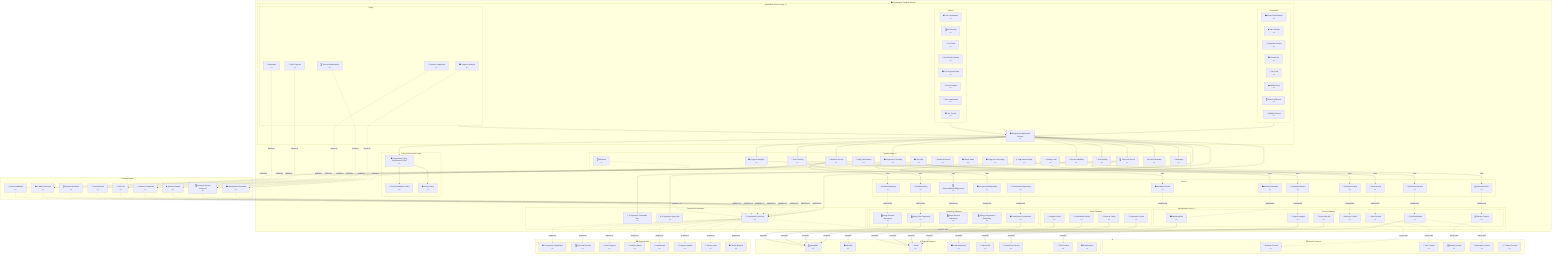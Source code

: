 graph TB
    %% ===== PROGRESSION TRACKING CONTEXT =====
    subgraph ProgressionContext ["📈 Progression Tracking Context"]
        
        %% ===== APPLICATION SERVICE LAYER =====
        subgraph ProgressionApplicationLayer ["Application Service Layer <<Application>>"]
            ProgressionApplicationService["📈 Progression Application Service<br/><<ApplicationService>>"]
            
            %% Commands
            subgraph ProgressionCommands ["Commands"]
                RecordPerformanceCmd["📊 Record Performance<br/><<Command>>"]
                StartSessionCmd["▶️ Start Session<br/><<Command>>"]
                CompleteSessionCmd["✅ Complete Session<br/><<Command>>"]
                RecordSetCmd["📊 Record Set<br/><<Command>>"]
                SetGoalCmd["🎯 Set Goal<br/><<Command>>"]
                UpdateGoalCmd["✏️ Update Goal<br/><<Command>>"]
                AchieveMilestoneCmd["🎖️ Achieve Milestone<br/><<Command>>"]
                ValidateRecordCmd["✅ Validate Record<br/><<Command>>"]
            end
            
            %% Queries
            subgraph ProgressionQueries ["Queries"]
                GetProgressionQuery["📈 Get Progression<br/><<Query>>"]
                GetPersonalRecordsQuery["🏆 Get Records<br/><<Query>>"]
                GetGoalsQuery["🎯 Get Goals<br/><<Query>>"]
                GetSessionHistoryQuery["📅 Get Session History<br/><<Query>>"]
                GetProgressStatsQuery["📊 Get Progress Stats<br/><<Query>>"]
                GetInsightsQuery["🤖 Get AI Insights<br/><<Query>>"]
                GetLeaderboardQuery["🏅 Get Leaderboard<br/><<Query>>"]
                GetTrendsQuery["📈 Get Trends<br/><<Query>>"]
            end
            
            %% Sagas
            subgraph ProgressionSagas ["Sagas"]
                SessionCompletionSaga["📝 Session Completion<br/><<Saga>>"]
                RecordAchievementSaga["🏆 Record Achievement<br/><<Saga>>"]
                GoalProgressSaga["🎯 Goal Progress<br/><<Saga>>"]
                ProgressAnalysisSaga["📊 Progress Analysis<br/><<Saga>>"]
                MotivationSaga["💪 Motivation<br/><<Saga>>"]
            end
        end
        
        %% ===== DOMAIN LAYER (HEXAGON CORE) =====
        subgraph ProgressionDomain ["Domain Layer <<DomainCore>>"]
            direction TB
            
            %% Aggregates
            ProgressionTracking["📈 Progression Tracking<br/><<AggregateRoot>>"]
            PersonalRecord["🏆 Personal Record<br/><<AggregateRoot>>"]
            GoalTracking["🎯 Goal Tracking<br/><<AggregateRoot>>"]
            WorkoutSession["📝 Workout Session<br/><<AggregateRoot>>"]
            
            %% Entities
            DailyPerformance["📅 Daily Performance<br/><<Entity>>"]
            Milestone["🎖️ Milestone<br/><<Entity>>"]
            SetData["📊 Set Data<br/><<Entity>>"]
            WorkoutSessionExercise["🎯 Session Exercise<br/><<Entity>>"]
            
            %% Value Objects
            MetricValue["📊 Metric Value<br/><<ValueObject>>"]
            ProgressPercentage["📈 Progress Percentage<br/><<ValueObject>>"]
            ImprovementRate["⬆️ Improvement Rate<br/><<ValueObject>>"]
            TrainingLoad["💪 Training Load<br/><<ValueObject>>"]
            
            %% Domain Services
            ProgressAnalysisService["📊 Progress Analysis<br/><<DomainService>>"]
            GoalSettingService["🎯 Goal Setting<br/><<DomainService>>"]
            RecordValidationService["✅ Record Validation<br/><<DomainService>>"]
            LoadCalculationService["⚖️ Load Calculation<br/><<DomainService>>"]
            MotivationService["💪 Motivation<br/><<DomainService>>"]
        end
        
        %% ===== PORTS (DOMAIN INTERFACES) =====
        subgraph ProgressionPorts ["Ports <<Port>>"]
            direction TB
            
            %% Repository Ports
            IProgressionRepo["📈 IProgressionRepository<br/><<Port>>"]
            IPersonalRecordRepo["🏆 IPersonalRecordRepository<br/><<Port>>"]
            IGoalRepo["🎯 IGoalRepository<br/><<Port>>"]
            ISessionRepo["📝 ISessionRepository<br/><<Port>>"]
            IPerformanceRepo["📅 IPerformanceRepository<br/><<Port>>"]
            
            %% Service Ports
            IMetricsCalculator["📊 IMetricsCalculator<br/><<Port>>"]
            IAnalyticsService["📈 IAnalyticsService<br/><<Port>>"]
            INotificationService["🔔 INotificationService<br/><<Port>>"]
            IAIInsightsService["🤖 IAIInsightsService<br/><<Port>>"]
            IWorkoutService["💪 IWorkoutService<br/><<Port>>"]
            IUserService["👤 IUserService<br/><<Port>>"]
            IIdentityService["🆔 IIdentityService<br/><<Port>>"]
        end
        
        %% ===== INFRASTRUCTURE LAYER (ADAPTERS) =====
        subgraph ProgressionAdapters ["Infrastructure Layer <<Adapter>>"]
            direction TB
            
            %% Repository Adapters
            subgraph ProgressionRepositoryAdapters ["Repository Adapters"]
                MongoProgressionRepo["🗄️ Mongo Progression Repository<br/><<RepositoryAdapter>>"]
                MongoRecordRepo["🗄️ Mongo Record Repository<br/><<RepositoryAdapter>>"]
                MongoGoalRepo["🗄️ Mongo Goal Repository<br/><<RepositoryAdapter>>"]
                MongoSessionRepo["🗄️ Mongo Session Repository<br/><<RepositoryAdapter>>"]
                TimeSeriesPerformanceRepo["📈 TimeSeries Performance<br/><<RepositoryAdapter>>"]
            end
            
            %% Service Adapters
            subgraph ProgressionServiceAdapters ["Service Adapters"]
                DataAnalyticsAdapter["📊 Data Analytics<br/><<AnalyticsAdapter>>"]
                WorkoutContextAdapter["💪 Workout Context<br/><<ContextAdapter>>"]
                OpenAIInsightsAdapter["🤖 OpenAI Insights<br/><<AIAdapter>>"]
                FCMNotificationAdapter["📱 FCM Notification<br/><<NotificationAdapter>>"]
                TensorFlowMLAdapter["🧠 TensorFlow ML<br/><<MLAdapter>>"]
                UserContextAdapter["👤 User Context<br/><<ContextAdapter>>"]
                IdentityContextAdapter["🆔 Identity Context<br/><<ContextAdapter>>"]
            end
            
            %% Cache Adapters
            subgraph ProgressionCacheAdapters ["Cache Adapters"]
                ProgressionCache["💾 Progression Cache<br/><<CacheAdapter>>"]
                RecordsCache["💾 Records Cache<br/><<CacheAdapter>>"]
                LeaderboardCache["💾 Leaderboard Cache<br/><<CacheAdapter>>"]
                InsightsCache["💾 Insights Cache<br/><<CacheAdapter>>"]
            end
        end
        
        %% ===== CONTEXT BUS INTERFACES =====
        subgraph ProgressionContextBus ["Context Bus Interfaces"]
            ProgressionCommandBus["⚡ Progression Command Bus<br/><<CommandBus>>"]
            ProgressionQueryBus["❓ Progression Query Bus<br/><<QueryBus>>"]
            ProgressionEventBus["📨 Progression Event Bus<br/><<EventBus>>"]
        end
        
        %% ===== POLICY ENFORCEMENT =====
        subgraph ProgressionPolicyLayer ["Policy Enforcement Layer"]
            ProgressionPolicyEnforcementPoint["🛡️ Progression Policy Enforcement Point<br/><<PEP>>"]
            RecordValidationPolicyService["✅ Record Validation Policy<br/><<Policy>>"]
            PrivacyPolicyService["🔒 Privacy Policy<br/><<Policy>>"]
        end
    end
    
    %% ===== EXTERNAL SYSTEMS =====
    subgraph ProgressionExternal ["🌐 External Systems"]
        MongoDB["🗄️ MongoDB<br/><<Database>>"]
        InfluxDB["📈 InfluxDB<br/><<TimeSeriesDB>>"]
        RedisCache["🔴 Redis<br/><<Cache>>"]
        DataWarehouse["🏛️ Data Warehouse<br/><<Analytics>>"]
        OpenAIAPI["🤖 OpenAI API<br/><<AIService>>"]
        TensorFlowServing["🧠 TensorFlow Serving<br/><<MLService>>"]
        FCMService["📱 FCM Service<br/><<NotificationService>>"]
        ElasticsearchCluster["🔍 Elasticsearch<br/><<SearchEngine>>"]
    end
    
    %% ===== EVENTS =====
    subgraph ProgressionEvents ["📨 Domain Events"]
        PerformanceRecordedEvent["📊 Performance Recorded<br/><<DomainEvent>>"]
        PersonalRecordAchievedEvent["🏆 Personal Record Achieved<br/><<DomainEvent>>"]
        SessionStartedEvent["▶️ Session Started<br/><<DomainEvent>>"]
        SessionCompletedEvent["✅ Session Completed<br/><<DomainEvent>>"]
        GoalSetEvent["🎯 Goal Set<br/><<DomainEvent>>"]
        GoalAchievedEvent["🏅 Goal Achieved<br/><<DomainEvent>>"]
        MilestoneAchievedEvent["🎖️ Milestone Achieved<br/><<DomainEvent>>"]
        PlateauDetectedEvent["📉 Plateau Detected<br/><<DomainEvent>>"]
        RecordValidatedEvent["✅ Record Validated<br/><<DomainEvent>>"]
    end
    
    %% ===== READ MODELS =====
    subgraph ProgressionReadModels ["📊 Read Models"]
        ProgressionDashboardRM["📈 Progression Dashboard<br/><<ReadModel>>"]
        PersonalRecordsRM["🏆 Personal Records<br/><<ReadModel>>"]
        GoalProgressRM["🎯 Goal Progress<br/><<ReadModel>>"]
        SessionHistoryRM["📅 Session History<br/><<ReadModel>>"]
        LeaderboardRM["🏅 Leaderboard<br/><<ReadModel>>"]
        ProgressInsightsRM["🤖 Progress Insights<br/><<ReadModel>>"]
        TrainingLoadRM["💪 Training Load<br/><<ReadModel>>"]
        TrendsAnalysisRM["📈 Trends Analysis<br/><<ReadModel>>"]
    end
    
    %% ===== EXTERNAL CONTEXT REFERENCES =====
    subgraph ExternalContexts ["🌐 External Contexts"]
        WorkoutContext["💪 Workout Context<br/><<ExternalContext>>"]
        UserContext["👤 User Context<br/><<ExternalContext>>"]
        IdentityContext["🆔 Identity Context<br/><<ExternalContext>>"]
        NotificationContext["🔔 Notification Context<br/><<ExternalContext>>"]
        TrainerContext["👨‍🏫 Trainer Context<br/><<ExternalContext>>"]
    end
    
    %% ===== RELATIONSHIPS =====
    
    %% Application Service orchestrates everything
    ProgressionApplicationService --> ProgressionCommandBus
    ProgressionApplicationService --> ProgressionQueryBus
    ProgressionApplicationService --> ProgressionEventBus
    
    %% Commands and Queries through Application Service
    ProgressionCommands --> ProgressionApplicationService
    ProgressionQueries --> ProgressionApplicationService
    ProgressionSagas --> ProgressionApplicationService
    
    %% Application Service to Domain (orchestration)
    ProgressionApplicationService --> ProgressionTracking
    ProgressionApplicationService --> PersonalRecord
    ProgressionApplicationService --> GoalTracking
    ProgressionApplicationService --> WorkoutSession
    ProgressionApplicationService --> ProgressAnalysisService
    ProgressionApplicationService --> GoalSettingService
    ProgressionApplicationService --> RecordValidationService
    ProgressionApplicationService --> LoadCalculationService
    ProgressionApplicationService --> MotivationService
    
    %% Policy Enforcement Integration
    ProgressionApplicationService --> ProgressionPolicyEnforcementPoint
    ProgressionPolicyEnforcementPoint --> RecordValidationPolicyService
    ProgressionPolicyEnforcementPoint --> PrivacyPolicyService
    
    %% Domain to Ports (Dependency Inversion)
    ProgressionTracking -->|uses| IProgressionRepo
    ProgressionTracking -->|uses| IMetricsCalculator
    PersonalRecord -->|uses| IPersonalRecordRepo
    PersonalRecord -->|uses| INotificationService
    GoalTracking -->|uses| IGoalRepo
    GoalTracking -->|uses| IAIInsightsService
    WorkoutSession -->|uses| ISessionRepo
    WorkoutSession -->|uses| IWorkoutService
    ProgressAnalysisService -->|uses| IAnalyticsService
    RecordValidationService -->|uses| IUserService
    RecordValidationService -->|uses| IIdentityService
    
    %% Ports to Adapters (Implementation)
    IProgressionRepo -.->|implements| MongoProgressionRepo
    IPersonalRecordRepo -.->|implements| MongoRecordRepo
    IGoalRepo -.->|implements| MongoGoalRepo
    ISessionRepo -.->|implements| MongoSessionRepo
    IPerformanceRepo -.->|implements| TimeSeriesPerformanceRepo
    IMetricsCalculator -.->|implements| DataAnalyticsAdapter
    IAnalyticsService -.->|implements| DataAnalyticsAdapter
    INotificationService -.->|implements| FCMNotificationAdapter
    IAIInsightsService -.->|implements| OpenAIInsightsAdapter
    IWorkoutService -.->|implements| WorkoutContextAdapter
    IUserService -.->|implements| UserContextAdapter
    IIdentityService -.->|implements| IdentityContextAdapter
    
    %% Adapters to External Systems
    MongoProgressionRepo -->|connects| MongoDB
    MongoRecordRepo -->|connects| MongoDB
    MongoGoalRepo -->|connects| MongoDB
    MongoSessionRepo -->|connects| MongoDB
    TimeSeriesPerformanceRepo -->|connects| InfluxDB
    ProgressionCache -->|connects| RedisCache
    RecordsCache -->|connects| RedisCache
    LeaderboardCache -->|connects| RedisCache
    InsightsCache -->|connects| RedisCache
    DataAnalyticsAdapter -->|connects| DataWarehouse
    OpenAIInsightsAdapter -->|connects| OpenAIAPI
    TensorFlowMLAdapter -->|connects| TensorFlowServing
    FCMNotificationAdapter -->|connects| FCMService
    
    %% Cross-Context Communication
    WorkoutContextAdapter -.->|async calls| WorkoutContext
    UserContextAdapter -.->|async calls| UserContext
    IdentityContextAdapter -.->|async calls| IdentityContext
    FCMNotificationAdapter -.->|async calls| NotificationContext
    
    %% Domain Events
    ProgressionTracking -.->|publishes| PerformanceRecordedEvent
    PersonalRecord -.->|publishes| PersonalRecordAchievedEvent
    WorkoutSession -.->|publishes| SessionStartedEvent
    WorkoutSession -.->|publishes| SessionCompletedEvent
    GoalTracking -.->|publishes| GoalSetEvent
    GoalTracking -.->|publishes| GoalAchievedEvent
    Milestone -.->|publishes| MilestoneAchievedEvent
    ProgressAnalysisService -.->|publishes| PlateauDetectedEvent
    RecordValidationService -.->|publishes| RecordValidatedEvent
    
    %% Event to Read Models (via Event Bus)
    ProgressionEventBus -.->|projects to| ProgressionDashboardRM
    ProgressionEventBus -.->|projects to| PersonalRecordsRM
    ProgressionEventBus -.->|projects to| GoalProgressRM
    ProgressionEventBus -.->|projects to| SessionHistoryRM
    ProgressionEventBus -.->|projects to| LeaderboardRM
    ProgressionEventBus -.->|projects to| ProgressInsightsRM
    ProgressionEventBus -.->|projects to| TrainingLoadRM
    ProgressionEventBus -.->|projects to| TrendsAnalysisRM
    
    %% Events to Event Bus
    PerformanceRecordedEvent -.->|publishes to| ProgressionEventBus
    PersonalRecordAchievedEvent -.->|publishes to| ProgressionEventBus
    SessionStartedEvent -.->|publishes to| ProgressionEventBus
    SessionCompletedEvent -.->|publishes to| ProgressionEventBus
    GoalSetEvent -.->|publishes to| ProgressionEventBus
    GoalAchievedEvent -.->|publishes to| ProgressionEventBus
    MilestoneAchievedEvent -.->|publishes to| ProgressionEventBus
    PlateauDetectedEvent -.->|publishes to| ProgressionEventBus
    RecordValidatedEvent -.->|publishes to| ProgressionEventBus
    
    %% Sagas listen to events
    SessionCompletionSaga -.->|listens to| SessionCompletedEvent
    RecordAchievementSaga -.->|listens to| PersonalRecordAchievedEvent
    GoalProgressSaga -.->|listens to| GoalAchievedEvent
    ProgressAnalysisSaga -.->|listens to| PerformanceRecordedEvent
    MotivationSaga -.->|listens to| PlateauDetectedEvent
    
    %% Context Bus to External Event Bus
    ProgressionEventBus -.->|integrates with| ExternalContexts